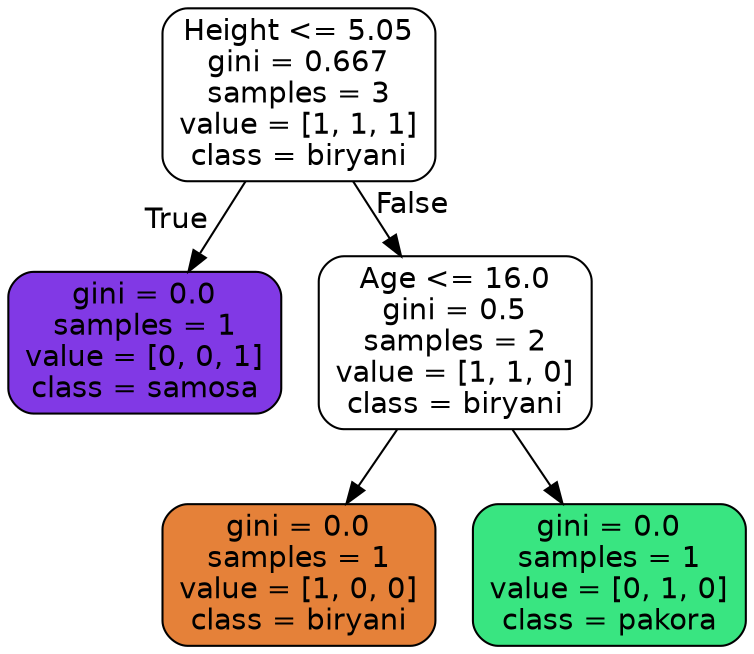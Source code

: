 digraph Tree {
node [shape=box, style="filled, rounded", color="black", fontname="helvetica"] ;
edge [fontname="helvetica"] ;
0 [label="Height <= 5.05\ngini = 0.667\nsamples = 3\nvalue = [1, 1, 1]\nclass = biryani", fillcolor="#ffffff"] ;
1 [label="gini = 0.0\nsamples = 1\nvalue = [0, 0, 1]\nclass = samosa", fillcolor="#8139e5"] ;
0 -> 1 [labeldistance=2.5, labelangle=45, headlabel="True"] ;
2 [label="Age <= 16.0\ngini = 0.5\nsamples = 2\nvalue = [1, 1, 0]\nclass = biryani", fillcolor="#ffffff"] ;
0 -> 2 [labeldistance=2.5, labelangle=-45, headlabel="False"] ;
3 [label="gini = 0.0\nsamples = 1\nvalue = [1, 0, 0]\nclass = biryani", fillcolor="#e58139"] ;
2 -> 3 ;
4 [label="gini = 0.0\nsamples = 1\nvalue = [0, 1, 0]\nclass = pakora", fillcolor="#39e581"] ;
2 -> 4 ;
}
